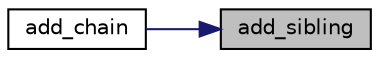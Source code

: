 digraph "add_sibling"
{
 // LATEX_PDF_SIZE
  edge [fontname="Helvetica",fontsize="10",labelfontname="Helvetica",labelfontsize="10"];
  node [fontname="Helvetica",fontsize="10",shape=record];
  rankdir="RL";
  Node1 [label="add_sibling",height=0.2,width=0.4,color="black", fillcolor="grey75", style="filled", fontcolor="black",tooltip="Adds a sibling node to the given node."];
  Node1 -> Node2 [dir="back",color="midnightblue",fontsize="10",style="solid",fontname="Helvetica"];
  Node2 [label="add_chain",height=0.2,width=0.4,color="black", fillcolor="white", style="filled",URL="$d0/d94/lcrs_8c.html#a0041efe2d4fcf5a13ad625876bfa9633",tooltip="Adds a chain of nodes to the given parent node. This function will add the first non-NULL node as the..."];
}
